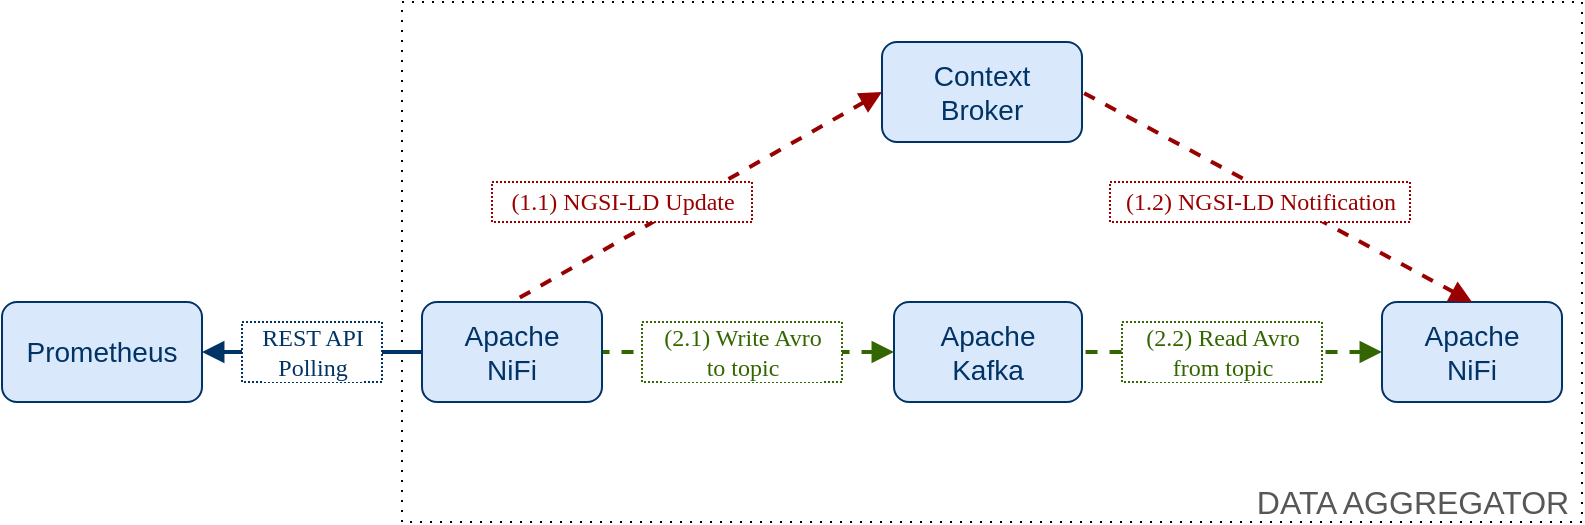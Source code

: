 <mxfile version="13.3.9" type="device" pages="2"><diagram id="iuWxNTJO1XXBKSEDABN3" name="pipelines"><mxGraphModel dx="1086" dy="829" grid="1" gridSize="10" guides="1" tooltips="1" connect="1" arrows="1" fold="1" page="1" pageScale="1" pageWidth="827" pageHeight="1169" math="0" shadow="0"><root><mxCell id="Z8HX19TMIa_EsyylplK--0"/><mxCell id="Z8HX19TMIa_EsyylplK--1" parent="Z8HX19TMIa_EsyylplK--0"/><mxCell id="ofx5VgGwfjF60h2T_KgE-17" value="" style="rounded=0;whiteSpace=wrap;html=1;fillColor=none;dashed=1;dashPattern=1 4;fontColor=#575757;" vertex="1" parent="Z8HX19TMIa_EsyylplK--1"><mxGeometry x="530" y="330" width="590" height="260" as="geometry"/></mxCell><mxCell id="ofx5VgGwfjF60h2T_KgE-18" style="edgeStyle=orthogonalEdgeStyle;rounded=0;orthogonalLoop=1;jettySize=auto;html=1;exitX=0;exitY=0.5;exitDx=0;exitDy=0;entryX=1;entryY=0.5;entryDx=0;entryDy=0;fontColor=#003366;strokeColor=#003366;strokeWidth=2;endFill=1;endArrow=block;startFill=0;" edge="1" parent="Z8HX19TMIa_EsyylplK--1" source="ofx5VgGwfjF60h2T_KgE-24" target="ofx5VgGwfjF60h2T_KgE-19"><mxGeometry relative="1" as="geometry"/></mxCell><mxCell id="ofx5VgGwfjF60h2T_KgE-19" value="Prometheus" style="rounded=1;whiteSpace=wrap;html=1;fontFamily=Helvetica;fillColor=#dae8fc;strokeColor=#003366;fontSize=14;fontColor=#003366;" vertex="1" parent="Z8HX19TMIa_EsyylplK--1"><mxGeometry x="330" y="480" width="100" height="50" as="geometry"/></mxCell><mxCell id="ofx5VgGwfjF60h2T_KgE-20" style="edgeStyle=orthogonalEdgeStyle;rounded=0;orthogonalLoop=1;jettySize=auto;html=1;exitX=0;exitY=0.5;exitDx=0;exitDy=0;entryX=1;entryY=0.5;entryDx=0;entryDy=0;dashed=1;fontColor=#003366;strokeColor=#336600;strokeWidth=2;fillColor=#f8cecc;endFill=0;endArrow=none;startFill=1;startArrow=block;" edge="1" parent="Z8HX19TMIa_EsyylplK--1" source="ofx5VgGwfjF60h2T_KgE-26" target="ofx5VgGwfjF60h2T_KgE-21"><mxGeometry relative="1" as="geometry"/></mxCell><mxCell id="ofx5VgGwfjF60h2T_KgE-21" value="Apache&lt;br&gt;Kafka" style="rounded=1;whiteSpace=wrap;html=1;fontFamily=Helvetica;fillColor=#dae8fc;strokeColor=#003366;fontSize=14;fontColor=#003366;" vertex="1" parent="Z8HX19TMIa_EsyylplK--1"><mxGeometry x="776" y="480" width="94" height="50" as="geometry"/></mxCell><mxCell id="ofx5VgGwfjF60h2T_KgE-22" style="edgeStyle=orthogonalEdgeStyle;rounded=0;orthogonalLoop=1;jettySize=auto;html=1;exitX=0;exitY=0.5;exitDx=0;exitDy=0;entryX=1;entryY=0.5;entryDx=0;entryDy=0;dashed=1;fontColor=#003366;strokeColor=#336600;strokeWidth=2;fillColor=#f8cecc;endFill=0;endArrow=none;startFill=1;startArrow=block;" edge="1" parent="Z8HX19TMIa_EsyylplK--1" source="ofx5VgGwfjF60h2T_KgE-21" target="ofx5VgGwfjF60h2T_KgE-24"><mxGeometry relative="1" as="geometry"/></mxCell><mxCell id="ofx5VgGwfjF60h2T_KgE-23" style="rounded=0;orthogonalLoop=1;jettySize=auto;html=1;exitX=0;exitY=0.5;exitDx=0;exitDy=0;entryX=0.5;entryY=0;entryDx=0;entryDy=0;dashed=1;fontSize=10;fontColor=#003366;strokeColor=#990000;strokeWidth=2;fillColor=#f8cecc;endFill=0;endArrow=none;endSize=10;startFill=1;startArrow=block;" edge="1" parent="Z8HX19TMIa_EsyylplK--1" source="ofx5VgGwfjF60h2T_KgE-28" target="ofx5VgGwfjF60h2T_KgE-24"><mxGeometry relative="1" as="geometry"/></mxCell><mxCell id="ofx5VgGwfjF60h2T_KgE-24" value="Apache&lt;br&gt;NiFi" style="rounded=1;whiteSpace=wrap;html=1;fontFamily=Helvetica;fillColor=#dae8fc;strokeColor=#003366;fontSize=14;fontColor=#003366;" vertex="1" parent="Z8HX19TMIa_EsyylplK--1"><mxGeometry x="540" y="480" width="90" height="50" as="geometry"/></mxCell><mxCell id="ofx5VgGwfjF60h2T_KgE-25" value="&lt;font style=&quot;font-size: 12px&quot;&gt;REST API &lt;br&gt;Polling&lt;br&gt;&lt;/font&gt;" style="text;html=1;align=center;verticalAlign=middle;resizable=0;points=[];autosize=1;rounded=0;fontSize=10;fontColor=#003366;strokeColor=#003366;strokeWidth=1;labelBackgroundColor=#ffffff;endFill=1;endArrow=block;startFill=0;startArrow=none;fillColor=#ffffff;dashed=1;dashPattern=1 1;fontFamily=Tahoma;" vertex="1" parent="Z8HX19TMIa_EsyylplK--1"><mxGeometry x="450" y="490" width="70" height="30" as="geometry"/></mxCell><mxCell id="ofx5VgGwfjF60h2T_KgE-26" value="Apache&lt;br&gt;NiFi" style="rounded=1;whiteSpace=wrap;html=1;fontFamily=Helvetica;fillColor=#dae8fc;fontSize=14;strokeColor=#003366;fontColor=#003366;" vertex="1" parent="Z8HX19TMIa_EsyylplK--1"><mxGeometry x="1020" y="480" width="90" height="50" as="geometry"/></mxCell><mxCell id="ofx5VgGwfjF60h2T_KgE-27" style="rounded=0;orthogonalLoop=1;jettySize=auto;html=1;exitX=0.5;exitY=0;exitDx=0;exitDy=0;entryX=1;entryY=0.5;entryDx=0;entryDy=0;dashed=1;fontSize=10;fontColor=#003366;strokeColor=#990000;strokeWidth=2;fillColor=#f8cecc;endFill=0;endArrow=none;endSize=10;startFill=1;startArrow=block;" edge="1" parent="Z8HX19TMIa_EsyylplK--1" source="ofx5VgGwfjF60h2T_KgE-26" target="ofx5VgGwfjF60h2T_KgE-28"><mxGeometry relative="1" as="geometry"/></mxCell><mxCell id="ofx5VgGwfjF60h2T_KgE-28" value="Context&lt;br&gt;Broker" style="rounded=1;whiteSpace=wrap;html=1;fontFamily=Helvetica;fillColor=#dae8fc;strokeColor=#003366;fontSize=14;fontColor=#003366;" vertex="1" parent="Z8HX19TMIa_EsyylplK--1"><mxGeometry x="770" y="350" width="100" height="50" as="geometry"/></mxCell><mxCell id="ofx5VgGwfjF60h2T_KgE-29" value="&lt;font style=&quot;font-size: 12px&quot;&gt;(1.1) NGSI-LD Update&lt;/font&gt;" style="text;html=1;align=center;verticalAlign=middle;resizable=0;points=[];autosize=1;rounded=0;fontSize=12;fontColor=#990000;strokeColor=#990000;strokeWidth=1;labelBackgroundColor=#ffffff;endFill=1;endArrow=block;startFill=0;startArrow=none;fillColor=#ffffff;dashed=1;dashPattern=1 1;fontFamily=Tahoma;" vertex="1" parent="Z8HX19TMIa_EsyylplK--1"><mxGeometry x="575" y="420" width="130" height="20" as="geometry"/></mxCell><mxCell id="ofx5VgGwfjF60h2T_KgE-30" value="&lt;font style=&quot;font-size: 12px&quot;&gt;(1.2) NGSI-LD Notification&lt;/font&gt;" style="text;html=1;align=center;verticalAlign=middle;resizable=0;points=[];autosize=1;rounded=0;fontSize=12;fontColor=#990000;strokeColor=#990000;strokeWidth=1;labelBackgroundColor=#ffffff;endFill=1;endArrow=block;startFill=0;startArrow=none;fillColor=#ffffff;dashed=1;dashPattern=1 1;fontFamily=Tahoma;" vertex="1" parent="Z8HX19TMIa_EsyylplK--1"><mxGeometry x="884" y="420" width="150" height="20" as="geometry"/></mxCell><mxCell id="ofx5VgGwfjF60h2T_KgE-31" value="&lt;font style=&quot;font-size: 12px&quot;&gt;(2.1) Write Avro&lt;br&gt;to topic&lt;/font&gt;" style="text;html=1;align=center;verticalAlign=middle;resizable=0;points=[];autosize=1;rounded=0;fontSize=12;fontColor=#336600;strokeColor=#336600;strokeWidth=1;labelBackgroundColor=#ffffff;endFill=1;endArrow=block;startFill=0;startArrow=none;fillColor=#ffffff;dashed=1;dashPattern=1 1;fontFamily=Tahoma;" vertex="1" parent="Z8HX19TMIa_EsyylplK--1"><mxGeometry x="650" y="490" width="100" height="30" as="geometry"/></mxCell><mxCell id="ofx5VgGwfjF60h2T_KgE-32" value="&lt;font style=&quot;font-size: 12px&quot;&gt;(2.2) Read Avro&lt;br&gt;from topic&lt;/font&gt;" style="text;html=1;align=center;verticalAlign=middle;resizable=0;points=[];autosize=1;rounded=0;fontSize=12;fontColor=#336600;strokeColor=#336600;strokeWidth=1;labelBackgroundColor=#ffffff;endFill=1;endArrow=block;startFill=0;startArrow=none;fillColor=#ffffff;dashed=1;dashPattern=1 1;fontFamily=Tahoma;" vertex="1" parent="Z8HX19TMIa_EsyylplK--1"><mxGeometry x="890" y="490" width="100" height="30" as="geometry"/></mxCell><mxCell id="ofx5VgGwfjF60h2T_KgE-33" value="DATA AGGREGATOR" style="text;html=1;align=center;verticalAlign=middle;resizable=0;points=[];autosize=1;fontSize=16;fontColor=#575757;" vertex="1" parent="Z8HX19TMIa_EsyylplK--1"><mxGeometry x="950" y="570" width="170" height="20" as="geometry"/></mxCell></root></mxGraphModel></diagram><diagram id="eEv5jpOZkaEJSrPGDcLn" name="model"><mxGraphModel dx="2378" dy="2353" grid="1" gridSize="10" guides="1" tooltips="1" connect="1" arrows="1" fold="1" page="1" pageScale="1" pageWidth="827" pageHeight="1169" math="0" shadow="0"><root><mxCell id="Sz0ovj3aorX3vYRCaq2g-0"/><mxCell id="Sz0ovj3aorX3vYRCaq2g-1" parent="Sz0ovj3aorX3vYRCaq2g-0"/><mxCell id="t6iTOAX7dQN0XxpsuC3z-0" style="rounded=1;orthogonalLoop=1;jettySize=auto;html=1;exitX=1;exitY=0.75;exitDx=0;exitDy=0;entryX=0;entryY=0.5;entryDx=0;entryDy=0;strokeColor=#9673a6;strokeWidth=2;fillColor=#e1d5e7;" edge="1" parent="Sz0ovj3aorX3vYRCaq2g-1" source="t6iTOAX7dQN0XxpsuC3z-2" target="t6iTOAX7dQN0XxpsuC3z-14"><mxGeometry relative="1" as="geometry"/></mxCell><mxCell id="t6iTOAX7dQN0XxpsuC3z-1" style="rounded=1;orthogonalLoop=1;jettySize=auto;html=1;exitX=1;exitY=0;exitDx=0;exitDy=0;entryX=0;entryY=0.5;entryDx=0;entryDy=0;strokeColor=#9673a6;strokeWidth=2;fillColor=#e1d5e7;" edge="1" parent="Sz0ovj3aorX3vYRCaq2g-1" source="t6iTOAX7dQN0XxpsuC3z-2" target="t6iTOAX7dQN0XxpsuC3z-17"><mxGeometry relative="1" as="geometry"/></mxCell><mxCell id="t6iTOAX7dQN0XxpsuC3z-2" value="urn:ngsi-ld:&lt;b style=&quot;font-size: 14px&quot;&gt;MetricFamily&lt;/b&gt;:1" style="whiteSpace=wrap;html=1;align=center;fillColor=#fff2cc;strokeColor=#d6b656;fontSize=14;" vertex="1" parent="Sz0ovj3aorX3vYRCaq2g-1"><mxGeometry x="-66.38" y="-620" width="120" height="40" as="geometry"/></mxCell><mxCell id="t6iTOAX7dQN0XxpsuC3z-3" value="urn:ngsi-ld:&lt;b&gt;Endpoint&lt;/b&gt;:1" style="whiteSpace=wrap;html=1;align=center;fillColor=#fff2cc;strokeColor=#d6b656;fontSize=14;" vertex="1" parent="Sz0ovj3aorX3vYRCaq2g-1"><mxGeometry x="634" y="-420" width="100" height="40" as="geometry"/></mxCell><mxCell id="t6iTOAX7dQN0XxpsuC3z-4" value="uri" style="ellipse;whiteSpace=wrap;html=1;align=center;fillColor=#e1d5e7;strokeColor=#9673a6;fontStyle=2;fontSize=14;" vertex="1" parent="Sz0ovj3aorX3vYRCaq2g-1"><mxGeometry x="801.5" y="-460" width="72.5" height="40" as="geometry"/></mxCell><mxCell id="t6iTOAX7dQN0XxpsuC3z-5" value="https://prometheus:9090/api/v1/query" style="html=1;align=center;fontSize=14;whiteSpace=wrap;" vertex="1" parent="Sz0ovj3aorX3vYRCaq2g-1"><mxGeometry x="910" y="-455" width="250" height="30" as="geometry"/></mxCell><mxCell id="t6iTOAX7dQN0XxpsuC3z-6" value="" style="edgeStyle=orthogonalEdgeStyle;rounded=1;orthogonalLoop=1;jettySize=auto;html=1;strokeColor=#b85450;strokeWidth=2;fillColor=#f8cecc;exitX=1;exitY=0.5;exitDx=0;exitDy=0;" edge="1" parent="Sz0ovj3aorX3vYRCaq2g-1" source="t6iTOAX7dQN0XxpsuC3z-23" target="t6iTOAX7dQN0XxpsuC3z-3"><mxGeometry relative="1" as="geometry"><mxPoint x="590" y="-430" as="sourcePoint"/></mxGeometry></mxCell><mxCell id="t6iTOAX7dQN0XxpsuC3z-7" value="" style="edgeStyle=orthogonalEdgeStyle;rounded=1;orthogonalLoop=1;jettySize=auto;html=1;strokeColor=#82b366;strokeWidth=2;fillColor=#d5e8d4;" edge="1" parent="Sz0ovj3aorX3vYRCaq2g-1" source="t6iTOAX7dQN0XxpsuC3z-60" target="t6iTOAX7dQN0XxpsuC3z-8"><mxGeometry relative="1" as="geometry"/></mxCell><mxCell id="t6iTOAX7dQN0XxpsuC3z-8" value="hasMetricFamily" style="shape=rhombus;perimeter=rhombusPerimeter;whiteSpace=wrap;html=1;align=center;fillColor=#d5e8d4;strokeColor=#82b366;fontSize=14;" vertex="1" parent="Sz0ovj3aorX3vYRCaq2g-1"><mxGeometry x="-70" y="-530" width="127.25" height="60" as="geometry"/></mxCell><mxCell id="t6iTOAX7dQN0XxpsuC3z-9" style="rounded=1;orthogonalLoop=1;jettySize=auto;html=1;exitX=1;exitY=0.25;exitDx=0;exitDy=0;entryX=0;entryY=0.5;entryDx=0;entryDy=0;strokeColor=#9673a6;strokeWidth=2;fillColor=#e1d5e7;" edge="1" parent="Sz0ovj3aorX3vYRCaq2g-1" source="t6iTOAX7dQN0XxpsuC3z-2" target="t6iTOAX7dQN0XxpsuC3z-11"><mxGeometry relative="1" as="geometry"/></mxCell><mxCell id="t6iTOAX7dQN0XxpsuC3z-10" value="" style="edgeStyle=orthogonalEdgeStyle;rounded=1;orthogonalLoop=1;jettySize=auto;html=1;strokeColor=#6c8ebf;strokeWidth=2;fillColor=#dae8fc;" edge="1" parent="Sz0ovj3aorX3vYRCaq2g-1" source="t6iTOAX7dQN0XxpsuC3z-11" target="t6iTOAX7dQN0XxpsuC3z-15"><mxGeometry relative="1" as="geometry"/></mxCell><mxCell id="t6iTOAX7dQN0XxpsuC3z-11" value="type" style="ellipse;whiteSpace=wrap;html=1;align=center;fillColor=#e1d5e7;strokeColor=#9673a6;fontStyle=2;fontSize=14;" vertex="1" parent="Sz0ovj3aorX3vYRCaq2g-1"><mxGeometry x="155.37" y="-655" width="70" height="40" as="geometry"/></mxCell><mxCell id="t6iTOAX7dQN0XxpsuC3z-12" style="rounded=1;orthogonalLoop=1;jettySize=auto;html=1;exitX=1;exitY=1;exitDx=0;exitDy=0;entryX=0;entryY=0.5;entryDx=0;entryDy=0;strokeColor=#9673a6;strokeWidth=2;fillColor=#e1d5e7;" edge="1" parent="Sz0ovj3aorX3vYRCaq2g-1" source="t6iTOAX7dQN0XxpsuC3z-2" target="t6iTOAX7dQN0XxpsuC3z-13"><mxGeometry relative="1" as="geometry"/></mxCell><mxCell id="t6iTOAX7dQN0XxpsuC3z-13" value="help" style="ellipse;whiteSpace=wrap;html=1;align=center;fillColor=#e1d5e7;strokeColor=#9673a6;fontStyle=2;fontSize=14;" vertex="1" parent="Sz0ovj3aorX3vYRCaq2g-1"><mxGeometry x="155.37" y="-520" width="70" height="40" as="geometry"/></mxCell><mxCell id="t6iTOAX7dQN0XxpsuC3z-14" value="unit" style="ellipse;whiteSpace=wrap;html=1;align=center;fillColor=#e1d5e7;strokeColor=#9673a6;fontStyle=2;fontSize=14;" vertex="1" parent="Sz0ovj3aorX3vYRCaq2g-1"><mxGeometry x="155.37" y="-584" width="70" height="40" as="geometry"/></mxCell><mxCell id="t6iTOAX7dQN0XxpsuC3z-15" value="counter" style="html=1;align=center;fontSize=14;whiteSpace=wrap;" vertex="1" parent="Sz0ovj3aorX3vYRCaq2g-1"><mxGeometry x="267.37" y="-650" width="68.5" height="30" as="geometry"/></mxCell><mxCell id="t6iTOAX7dQN0XxpsuC3z-16" value="" style="edgeStyle=none;rounded=1;orthogonalLoop=1;jettySize=auto;html=1;strokeColor=#6c8ebf;strokeWidth=2;fillColor=#dae8fc;exitX=1;exitY=0.5;exitDx=0;exitDy=0;entryX=0;entryY=0.5;entryDx=0;entryDy=0;" edge="1" parent="Sz0ovj3aorX3vYRCaq2g-1" source="t6iTOAX7dQN0XxpsuC3z-17" target="t6iTOAX7dQN0XxpsuC3z-18"><mxGeometry relative="1" as="geometry"><mxPoint x="237.37" y="-740" as="sourcePoint"/><Array as="points"/></mxGeometry></mxCell><mxCell id="t6iTOAX7dQN0XxpsuC3z-17" value="name" style="ellipse;whiteSpace=wrap;html=1;align=center;fillColor=#e1d5e7;strokeColor=#9673a6;fontStyle=2;fontSize=14;" vertex="1" parent="Sz0ovj3aorX3vYRCaq2g-1"><mxGeometry x="155.37" y="-720" width="70" height="40" as="geometry"/></mxCell><mxCell id="t6iTOAX7dQN0XxpsuC3z-18" value="node_cpu_seconds_total" style="html=1;align=center;fontSize=14;whiteSpace=wrap;" vertex="1" parent="Sz0ovj3aorX3vYRCaq2g-1"><mxGeometry x="267.37" y="-715" width="170" height="30" as="geometry"/></mxCell><mxCell id="t6iTOAX7dQN0XxpsuC3z-19" value="" style="edgeStyle=orthogonalEdgeStyle;rounded=1;orthogonalLoop=1;jettySize=auto;html=1;endArrow=classic;fontFamily=Helvetica;fontSize=11;strokeColor=#82b366;strokeWidth=2;fillColor=#d5e8d4;" edge="1" parent="Sz0ovj3aorX3vYRCaq2g-1" source="t6iTOAX7dQN0XxpsuC3z-20" target="t6iTOAX7dQN0XxpsuC3z-23"><mxGeometry relative="1" as="geometry"/></mxCell><mxCell id="t6iTOAX7dQN0XxpsuC3z-20" value="urn:ngsi-ld:&lt;b&gt;Prometheus&lt;/b&gt;:1" style="whiteSpace=wrap;html=1;align=center;fillColor=#fff2cc;strokeColor=#d6b656;fontSize=14;" vertex="1" parent="Sz0ovj3aorX3vYRCaq2g-1"><mxGeometry x="301.5" y="-420" width="112.5" height="40" as="geometry"/></mxCell><mxCell id="t6iTOAX7dQN0XxpsuC3z-21" value="name" style="ellipse;whiteSpace=wrap;html=1;align=center;fillColor=#e1d5e7;strokeColor=#9673a6;fontStyle=2;fontSize=14;" vertex="1" parent="Sz0ovj3aorX3vYRCaq2g-1"><mxGeometry x="397.5" y="-340" width="72.5" height="40" as="geometry"/></mxCell><mxCell id="t6iTOAX7dQN0XxpsuC3z-22" value="" style="edgeStyle=orthogonalEdgeStyle;rounded=1;orthogonalLoop=1;jettySize=auto;html=1;strokeColor=#b85450;strokeWidth=2;fillColor=#f8cecc;exitX=1;exitY=0.5;exitDx=0;exitDy=0;entryX=0;entryY=0.5;entryDx=0;entryDy=0;" edge="1" parent="Sz0ovj3aorX3vYRCaq2g-1" source="t6iTOAX7dQN0XxpsuC3z-61" target="t6iTOAX7dQN0XxpsuC3z-20"><mxGeometry relative="1" as="geometry"><mxPoint x="357.75" y="-470" as="sourcePoint"/></mxGeometry></mxCell><mxCell id="t6iTOAX7dQN0XxpsuC3z-23" value="hasEndpoint" style="shape=rhombus;perimeter=rhombusPerimeter;whiteSpace=wrap;html=1;align=center;fillColor=#d5e8d4;strokeColor=#82b366;fontSize=14;" vertex="1" parent="Sz0ovj3aorX3vYRCaq2g-1"><mxGeometry x="470" y="-430" width="110" height="60" as="geometry"/></mxCell><mxCell id="t6iTOAX7dQN0XxpsuC3z-24" value="" style="edgeStyle=orthogonalEdgeStyle;rounded=1;orthogonalLoop=1;jettySize=auto;html=1;endArrow=classic;fontFamily=Helvetica;fontSize=11;strokeColor=#6c8ebf;strokeWidth=2;fillColor=#dae8fc;" edge="1" parent="Sz0ovj3aorX3vYRCaq2g-1" source="t6iTOAX7dQN0XxpsuC3z-25" target="t6iTOAX7dQN0XxpsuC3z-26"><mxGeometry relative="1" as="geometry"/></mxCell><mxCell id="t6iTOAX7dQN0XxpsuC3z-25" value="version" style="ellipse;whiteSpace=wrap;html=1;align=center;fillColor=#e1d5e7;strokeColor=#9673a6;fontStyle=2;fontSize=14;" vertex="1" parent="Sz0ovj3aorX3vYRCaq2g-1"><mxGeometry x="250" y="-340" width="72.5" height="40" as="geometry"/></mxCell><mxCell id="t6iTOAX7dQN0XxpsuC3z-26" value="2.26.0" style="html=1;align=center;fontSize=14;whiteSpace=wrap;" vertex="1" parent="Sz0ovj3aorX3vYRCaq2g-1"><mxGeometry x="255" y="-260" width="62.5" height="30" as="geometry"/></mxCell><mxCell id="t6iTOAX7dQN0XxpsuC3z-27" style="rounded=1;orthogonalLoop=1;jettySize=auto;html=1;exitX=0.25;exitY=1;exitDx=0;exitDy=0;entryX=0.5;entryY=0;entryDx=0;entryDy=0;strokeColor=#9673a6;strokeWidth=2;fillColor=#e1d5e7;" edge="1" parent="Sz0ovj3aorX3vYRCaq2g-1" source="t6iTOAX7dQN0XxpsuC3z-20" target="t6iTOAX7dQN0XxpsuC3z-25"><mxGeometry relative="1" as="geometry"><mxPoint x="630" y="-410" as="sourcePoint"/><mxPoint x="625" y="-460" as="targetPoint"/></mxGeometry></mxCell><mxCell id="t6iTOAX7dQN0XxpsuC3z-28" style="rounded=1;orthogonalLoop=1;jettySize=auto;html=1;exitX=0.75;exitY=1;exitDx=0;exitDy=0;entryX=0.5;entryY=0;entryDx=0;entryDy=0;strokeColor=#9673a6;strokeWidth=2;fillColor=#e1d5e7;" edge="1" parent="Sz0ovj3aorX3vYRCaq2g-1" source="t6iTOAX7dQN0XxpsuC3z-20" target="t6iTOAX7dQN0XxpsuC3z-21"><mxGeometry relative="1" as="geometry"><mxPoint x="339.375" y="-370" as="sourcePoint"/><mxPoint x="311.25" y="-340" as="targetPoint"/></mxGeometry></mxCell><mxCell id="t6iTOAX7dQN0XxpsuC3z-29" value="prometheus-server" style="html=1;align=center;fontSize=14;whiteSpace=wrap;" vertex="1" parent="Sz0ovj3aorX3vYRCaq2g-1"><mxGeometry x="368.75" y="-260" width="130" height="30" as="geometry"/></mxCell><mxCell id="t6iTOAX7dQN0XxpsuC3z-30" value="" style="edgeStyle=orthogonalEdgeStyle;rounded=1;orthogonalLoop=1;jettySize=auto;html=1;endArrow=classic;fontFamily=Helvetica;fontSize=11;strokeColor=#6c8ebf;strokeWidth=2;fillColor=#dae8fc;exitX=0.5;exitY=1;exitDx=0;exitDy=0;entryX=0.5;entryY=0;entryDx=0;entryDy=0;" edge="1" parent="Sz0ovj3aorX3vYRCaq2g-1" source="t6iTOAX7dQN0XxpsuC3z-21" target="t6iTOAX7dQN0XxpsuC3z-29"><mxGeometry relative="1" as="geometry"><mxPoint x="311.25" y="-300" as="sourcePoint"/><mxPoint x="311.3" y="-270" as="targetPoint"/></mxGeometry></mxCell><mxCell id="t6iTOAX7dQN0XxpsuC3z-31" value="name" style="ellipse;whiteSpace=wrap;html=1;align=center;fillColor=#e1d5e7;strokeColor=#9673a6;fontStyle=2;fontSize=14;" vertex="1" parent="Sz0ovj3aorX3vYRCaq2g-1"><mxGeometry x="801.5" y="-390" width="72.5" height="40" as="geometry"/></mxCell><mxCell id="t6iTOAX7dQN0XxpsuC3z-32" value="" style="edgeStyle=orthogonalEdgeStyle;rounded=1;orthogonalLoop=1;jettySize=auto;html=1;endArrow=classic;fontFamily=Helvetica;fontSize=11;strokeColor=#6c8ebf;strokeWidth=2;fillColor=#dae8fc;entryX=0;entryY=0.5;entryDx=0;entryDy=0;exitX=1;exitY=0.5;exitDx=0;exitDy=0;" edge="1" parent="Sz0ovj3aorX3vYRCaq2g-1" source="t6iTOAX7dQN0XxpsuC3z-31" target="t6iTOAX7dQN0XxpsuC3z-33"><mxGeometry relative="1" as="geometry"><mxPoint x="838" y="-350" as="sourcePoint"/><mxPoint x="682.75" y="-280" as="targetPoint"/></mxGeometry></mxCell><mxCell id="t6iTOAX7dQN0XxpsuC3z-33" value="prometheus-api" style="html=1;align=center;fontSize=14;whiteSpace=wrap;" vertex="1" parent="Sz0ovj3aorX3vYRCaq2g-1"><mxGeometry x="910" y="-385" width="112.5" height="30" as="geometry"/></mxCell><mxCell id="t6iTOAX7dQN0XxpsuC3z-34" value="hasCredentials" style="shape=rhombus;perimeter=rhombusPerimeter;whiteSpace=wrap;html=1;align=center;fillColor=#d5e8d4;strokeColor=#82b366;fontSize=14;" vertex="1" parent="Sz0ovj3aorX3vYRCaq2g-1"><mxGeometry x="619" y="-350" width="130" height="60" as="geometry"/></mxCell><mxCell id="t6iTOAX7dQN0XxpsuC3z-35" value="urn:ngsi-ld:&lt;b style=&quot;font-size: 14px;&quot;&gt;Credentials&lt;/b&gt;:1" style="whiteSpace=wrap;html=1;align=center;fillColor=#fff2cc;strokeColor=#d6b656;fontSize=14;" vertex="1" parent="Sz0ovj3aorX3vYRCaq2g-1"><mxGeometry x="629" y="-255" width="110" height="40" as="geometry"/></mxCell><mxCell id="t6iTOAX7dQN0XxpsuC3z-36" value="" style="endArrow=classic;html=1;fillColor=#f8cecc;strokeColor=#b85450;strokeWidth=2;exitX=0.5;exitY=1;exitDx=0;exitDy=0;entryX=0.5;entryY=0;entryDx=0;entryDy=0;" edge="1" parent="Sz0ovj3aorX3vYRCaq2g-1" source="t6iTOAX7dQN0XxpsuC3z-34" target="t6iTOAX7dQN0XxpsuC3z-35"><mxGeometry relative="1" as="geometry"><mxPoint x="1081.25" y="-240" as="sourcePoint"/><mxPoint x="1161.25" y="-220" as="targetPoint"/></mxGeometry></mxCell><mxCell id="t6iTOAX7dQN0XxpsuC3z-37" value="" style="edgeStyle=orthogonalEdgeStyle;rounded=1;orthogonalLoop=1;jettySize=auto;html=1;endArrow=classic;fontFamily=Helvetica;fontSize=11;strokeColor=#b85450;strokeWidth=2;fillColor=#f8cecc;entryX=0.5;entryY=1;entryDx=0;entryDy=0;exitX=0.5;exitY=0;exitDx=0;exitDy=0;" edge="1" parent="Sz0ovj3aorX3vYRCaq2g-1" source="t6iTOAX7dQN0XxpsuC3z-8" target="t6iTOAX7dQN0XxpsuC3z-2"><mxGeometry relative="1" as="geometry"><mxPoint x="-89.13" y="-360" as="sourcePoint"/><mxPoint x="-52.63" y="-360" as="targetPoint"/></mxGeometry></mxCell><mxCell id="t6iTOAX7dQN0XxpsuC3z-38" style="rounded=1;orthogonalLoop=1;jettySize=auto;html=1;exitX=1;exitY=0.75;exitDx=0;exitDy=0;entryX=0;entryY=0.5;entryDx=0;entryDy=0;strokeColor=#9673a6;strokeWidth=2;fillColor=#e1d5e7;" edge="1" parent="Sz0ovj3aorX3vYRCaq2g-1" source="t6iTOAX7dQN0XxpsuC3z-3" target="t6iTOAX7dQN0XxpsuC3z-31"><mxGeometry relative="1" as="geometry"><mxPoint x="339.625" y="-370" as="sourcePoint"/><mxPoint x="311.25" y="-340" as="targetPoint"/></mxGeometry></mxCell><mxCell id="t6iTOAX7dQN0XxpsuC3z-39" style="rounded=1;orthogonalLoop=1;jettySize=auto;html=1;exitX=1;exitY=0.25;exitDx=0;exitDy=0;strokeColor=#9673a6;strokeWidth=2;fillColor=#e1d5e7;entryX=0;entryY=0.5;entryDx=0;entryDy=0;" edge="1" parent="Sz0ovj3aorX3vYRCaq2g-1" source="t6iTOAX7dQN0XxpsuC3z-3" target="t6iTOAX7dQN0XxpsuC3z-4"><mxGeometry relative="1" as="geometry"><mxPoint x="395.875" y="-370" as="sourcePoint"/><mxPoint x="740" y="-350" as="targetPoint"/></mxGeometry></mxCell><mxCell id="t6iTOAX7dQN0XxpsuC3z-40" value="" style="edgeStyle=orthogonalEdgeStyle;rounded=1;orthogonalLoop=1;jettySize=auto;html=1;endArrow=classic;fontFamily=Helvetica;fontSize=11;strokeColor=#82b366;strokeWidth=2;fillColor=#d5e8d4;entryX=0.5;entryY=0;entryDx=0;entryDy=0;exitX=0.5;exitY=1;exitDx=0;exitDy=0;" edge="1" parent="Sz0ovj3aorX3vYRCaq2g-1" source="t6iTOAX7dQN0XxpsuC3z-3" target="t6iTOAX7dQN0XxpsuC3z-34"><mxGeometry relative="1" as="geometry"><mxPoint x="1051.25" y="-70" as="sourcePoint"/><mxPoint x="631.25" y="-230" as="targetPoint"/></mxGeometry></mxCell><mxCell id="t6iTOAX7dQN0XxpsuC3z-41" value="" style="edgeStyle=orthogonalEdgeStyle;rounded=1;orthogonalLoop=1;jettySize=auto;html=1;endArrow=classic;fontFamily=Helvetica;fontSize=11;strokeColor=#6c8ebf;strokeWidth=2;fillColor=#dae8fc;exitX=1;exitY=0.5;exitDx=0;exitDy=0;" edge="1" parent="Sz0ovj3aorX3vYRCaq2g-1" source="t6iTOAX7dQN0XxpsuC3z-4" target="t6iTOAX7dQN0XxpsuC3z-5"><mxGeometry relative="1" as="geometry"><mxPoint x="616.25" y="-300" as="sourcePoint"/><mxPoint x="616.25" y="-270" as="targetPoint"/></mxGeometry></mxCell><mxCell id="t6iTOAX7dQN0XxpsuC3z-42" value="seconds" style="html=1;align=center;fontSize=14;whiteSpace=wrap;" vertex="1" parent="Sz0ovj3aorX3vYRCaq2g-1"><mxGeometry x="264.87" y="-579" width="71" height="30" as="geometry"/></mxCell><mxCell id="t6iTOAX7dQN0XxpsuC3z-43" value="" style="edgeStyle=orthogonalEdgeStyle;rounded=1;orthogonalLoop=1;jettySize=auto;html=1;strokeColor=#6c8ebf;strokeWidth=2;fillColor=#dae8fc;exitX=1;exitY=0.5;exitDx=0;exitDy=0;entryX=0;entryY=0.5;entryDx=0;entryDy=0;" edge="1" parent="Sz0ovj3aorX3vYRCaq2g-1" source="t6iTOAX7dQN0XxpsuC3z-14" target="t6iTOAX7dQN0XxpsuC3z-42"><mxGeometry relative="1" as="geometry"><mxPoint x="235.37" y="-625.0" as="sourcePoint"/><mxPoint x="277.37" y="-625.0" as="targetPoint"/></mxGeometry></mxCell><mxCell id="t6iTOAX7dQN0XxpsuC3z-44" value="&lt;font face=&quot;open sans, helvetica neue, helvetica, sans-serif&quot; size=&quot;1&quot;&gt;&lt;span style=&quot;font-size: 14px&quot;&gt;Seconds the CPUs spent in each mode&lt;/span&gt;&lt;/font&gt;" style="html=1;align=center;fontSize=14;whiteSpace=wrap;" vertex="1" parent="Sz0ovj3aorX3vYRCaq2g-1"><mxGeometry x="264.87" y="-515" width="271" height="30" as="geometry"/></mxCell><mxCell id="t6iTOAX7dQN0XxpsuC3z-45" value="" style="edgeStyle=orthogonalEdgeStyle;rounded=1;orthogonalLoop=1;jettySize=auto;html=1;strokeColor=#6c8ebf;strokeWidth=2;fillColor=#dae8fc;exitX=1;exitY=0.5;exitDx=0;exitDy=0;entryX=0;entryY=0.5;entryDx=0;entryDy=0;" edge="1" parent="Sz0ovj3aorX3vYRCaq2g-1" source="t6iTOAX7dQN0XxpsuC3z-13" target="t6iTOAX7dQN0XxpsuC3z-44"><mxGeometry relative="1" as="geometry"><mxPoint x="235.37" y="-554" as="sourcePoint"/><mxPoint x="255.87" y="-470" as="targetPoint"/></mxGeometry></mxCell><mxCell id="t6iTOAX7dQN0XxpsuC3z-46" value="" style="rounded=1;whiteSpace=wrap;html=1;fillColor=none;glass=0;shadow=1;sketch=0;container=1;" vertex="1" parent="Sz0ovj3aorX3vYRCaq2g-1"><mxGeometry x="700" y="-720" width="300" height="149" as="geometry"/></mxCell><mxCell id="t6iTOAX7dQN0XxpsuC3z-47" value="hasObject" style="text;html=1;strokeColor=none;fillColor=none;align=left;verticalAlign=middle;whiteSpace=wrap;rounded=0;labelBorderColor=none;fontSize=14;fontFamily=Tahoma;" vertex="1" parent="t6iTOAX7dQN0XxpsuC3z-46"><mxGeometry x="230" y="21.738" width="70" height="15.957" as="geometry"/></mxCell><mxCell id="t6iTOAX7dQN0XxpsuC3z-48" value="hasValue" style="text;html=1;strokeColor=none;fillColor=none;align=left;verticalAlign=middle;whiteSpace=wrap;rounded=0;labelBorderColor=none;fontSize=14;fontFamily=Tahoma;" vertex="1" parent="t6iTOAX7dQN0XxpsuC3z-46"><mxGeometry x="230" y="66.519" width="70" height="15.957" as="geometry"/></mxCell><mxCell id="t6iTOAX7dQN0XxpsuC3z-49" value="Relationship" style="text;html=1;strokeColor=none;fillColor=none;align=left;verticalAlign=middle;whiteSpace=wrap;rounded=0;labelBorderColor=none;fontSize=14;fontFamily=Tahoma;" vertex="1" parent="t6iTOAX7dQN0XxpsuC3z-46"><mxGeometry x="83" y="66.522" width="70" height="15.957" as="geometry"/></mxCell><mxCell id="t6iTOAX7dQN0XxpsuC3z-50" value="Entity" style="text;html=1;strokeColor=none;fillColor=none;align=left;verticalAlign=middle;whiteSpace=wrap;rounded=0;labelBorderColor=none;fontSize=14;fontFamily=Tahoma;" vertex="1" parent="t6iTOAX7dQN0XxpsuC3z-46"><mxGeometry x="83" y="21.737" width="70" height="15.957" as="geometry"/></mxCell><mxCell id="t6iTOAX7dQN0XxpsuC3z-51" value="" style="whiteSpace=wrap;html=1;align=center;fillColor=#fff2cc;strokeColor=#d6b656;labelBorderColor=none;" vertex="1" parent="t6iTOAX7dQN0XxpsuC3z-46"><mxGeometry x="13" y="18.72" width="60" height="22" as="geometry"/></mxCell><mxCell id="t6iTOAX7dQN0XxpsuC3z-52" value="" style="shape=rhombus;perimeter=rhombusPerimeter;whiteSpace=wrap;html=1;align=center;fillColor=#d5e8d4;strokeColor=#82b366;labelBorderColor=none;" vertex="1" parent="t6iTOAX7dQN0XxpsuC3z-46"><mxGeometry x="13" y="63.5" width="60" height="22" as="geometry"/></mxCell><mxCell id="t6iTOAX7dQN0XxpsuC3z-53" value="" style="ellipse;whiteSpace=wrap;html=1;align=center;fillColor=#e1d5e7;strokeColor=#9673a6;fontStyle=2;labelBorderColor=none;" vertex="1" parent="t6iTOAX7dQN0XxpsuC3z-46"><mxGeometry x="13" y="108.19" width="60" height="22" as="geometry"/></mxCell><mxCell id="t6iTOAX7dQN0XxpsuC3z-54" value="Property" style="text;html=1;strokeColor=none;fillColor=none;align=left;verticalAlign=middle;whiteSpace=wrap;rounded=0;labelBorderColor=none;fontSize=14;fontFamily=Tahoma;" vertex="1" parent="t6iTOAX7dQN0XxpsuC3z-46"><mxGeometry x="83" y="111.216" width="70" height="15.957" as="geometry"/></mxCell><mxCell id="t6iTOAX7dQN0XxpsuC3z-55" value="" style="endArrow=classic;html=1;fillColor=#f8cecc;strokeColor=#b85450;strokeWidth=2;labelBorderColor=none;" edge="1" parent="t6iTOAX7dQN0XxpsuC3z-46"><mxGeometry relative="1" as="geometry"><mxPoint x="181" y="29.689" as="sourcePoint"/><mxPoint x="221" y="29.689" as="targetPoint"/></mxGeometry></mxCell><mxCell id="t6iTOAX7dQN0XxpsuC3z-56" value="" style="endArrow=classic;html=1;fillColor=#dae8fc;strokeColor=#6c8ebf;strokeWidth=2;labelBorderColor=none;" edge="1" parent="t6iTOAX7dQN0XxpsuC3z-46"><mxGeometry relative="1" as="geometry"><mxPoint x="181" y="74.389" as="sourcePoint"/><mxPoint x="221" y="74.389" as="targetPoint"/></mxGeometry></mxCell><mxCell id="t6iTOAX7dQN0XxpsuC3z-57" style="edgeStyle=orthogonalEdgeStyle;rounded=1;orthogonalLoop=1;jettySize=auto;html=1;exitX=1;exitY=0.5;exitDx=0;exitDy=0;entryX=0;entryY=0.5;entryDx=0;entryDy=0;strokeColor=#82b366;strokeWidth=2;fillColor=#d5e8d4;" edge="1" parent="Sz0ovj3aorX3vYRCaq2g-1" source="t6iTOAX7dQN0XxpsuC3z-60" target="t6iTOAX7dQN0XxpsuC3z-61"><mxGeometry relative="1" as="geometry"/></mxCell><mxCell id="t6iTOAX7dQN0XxpsuC3z-58" style="rounded=1;orthogonalLoop=1;jettySize=auto;html=1;exitX=0.75;exitY=1;exitDx=0;exitDy=0;entryX=0.5;entryY=0;entryDx=0;entryDy=0;strokeColor=#9673a6;strokeWidth=2;fillColor=#e1d5e7;" edge="1" parent="Sz0ovj3aorX3vYRCaq2g-1" source="t6iTOAX7dQN0XxpsuC3z-60" target="t6iTOAX7dQN0XxpsuC3z-66"><mxGeometry relative="1" as="geometry"/></mxCell><mxCell id="t6iTOAX7dQN0XxpsuC3z-59" style="edgeStyle=none;rounded=1;orthogonalLoop=1;jettySize=auto;html=1;strokeColor=#b85450;strokeWidth=2;fillColor=#f8cecc;entryX=0;entryY=0.5;entryDx=0;entryDy=0;" edge="1" parent="Sz0ovj3aorX3vYRCaq2g-1" source="t6iTOAX7dQN0XxpsuC3z-87" target="t6iTOAX7dQN0XxpsuC3z-60"><mxGeometry relative="1" as="geometry"/></mxCell><mxCell id="t6iTOAX7dQN0XxpsuC3z-60" value="urn:ngsi-ld:&lt;b style=&quot;font-size: 14px&quot;&gt;Metric&lt;/b&gt;:1" style="whiteSpace=wrap;html=1;align=center;fillColor=#fff2cc;strokeColor=#d6b656;fontSize=14;" vertex="1" parent="Sz0ovj3aorX3vYRCaq2g-1"><mxGeometry x="-58.18" y="-420" width="103.62" height="40" as="geometry"/></mxCell><mxCell id="t6iTOAX7dQN0XxpsuC3z-61" value="hasPrometheus" style="shape=rhombus;perimeter=rhombusPerimeter;whiteSpace=wrap;html=1;align=center;fillColor=#d5e8d4;strokeColor=#82b366;fontSize=14;" vertex="1" parent="Sz0ovj3aorX3vYRCaq2g-1"><mxGeometry x="110" y="-430" width="130" height="60" as="geometry"/></mxCell><mxCell id="t6iTOAX7dQN0XxpsuC3z-62" style="rounded=1;orthogonalLoop=1;jettySize=auto;html=1;exitX=0.25;exitY=1;exitDx=0;exitDy=0;entryX=0.5;entryY=0;entryDx=0;entryDy=0;strokeColor=#9673a6;strokeWidth=2;fillColor=#e1d5e7;" edge="1" parent="Sz0ovj3aorX3vYRCaq2g-1" source="t6iTOAX7dQN0XxpsuC3z-60" target="t6iTOAX7dQN0XxpsuC3z-64"><mxGeometry relative="1" as="geometry"/></mxCell><mxCell id="t6iTOAX7dQN0XxpsuC3z-63" style="edgeStyle=none;rounded=1;orthogonalLoop=1;jettySize=auto;html=1;exitX=0.5;exitY=1;exitDx=0;exitDy=0;entryX=0.5;entryY=0;entryDx=0;entryDy=0;strokeColor=#6c8ebf;strokeWidth=2;fillColor=#dae8fc;" edge="1" parent="Sz0ovj3aorX3vYRCaq2g-1" source="t6iTOAX7dQN0XxpsuC3z-64" target="t6iTOAX7dQN0XxpsuC3z-67"><mxGeometry relative="1" as="geometry"/></mxCell><mxCell id="t6iTOAX7dQN0XxpsuC3z-64" value="name" style="ellipse;whiteSpace=wrap;html=1;align=center;fillColor=#e1d5e7;strokeColor=#9673a6;fontStyle=2;fontSize=14;" vertex="1" parent="Sz0ovj3aorX3vYRCaq2g-1"><mxGeometry x="-140" y="-340" width="70" height="40" as="geometry"/></mxCell><mxCell id="t6iTOAX7dQN0XxpsuC3z-65" style="edgeStyle=none;rounded=1;orthogonalLoop=1;jettySize=auto;html=1;exitX=0.5;exitY=1;exitDx=0;exitDy=0;entryX=0.5;entryY=0;entryDx=0;entryDy=0;strokeColor=#6c8ebf;strokeWidth=2;fillColor=#dae8fc;" edge="1" parent="Sz0ovj3aorX3vYRCaq2g-1" source="t6iTOAX7dQN0XxpsuC3z-66" target="t6iTOAX7dQN0XxpsuC3z-68"><mxGeometry relative="1" as="geometry"/></mxCell><mxCell id="t6iTOAX7dQN0XxpsuC3z-66" value="labels" style="ellipse;whiteSpace=wrap;html=1;align=center;fillColor=#e1d5e7;strokeColor=#9673a6;fontStyle=2;fontSize=14;" vertex="1" parent="Sz0ovj3aorX3vYRCaq2g-1"><mxGeometry x="80.37" y="-340" width="70" height="40" as="geometry"/></mxCell><mxCell id="t6iTOAX7dQN0XxpsuC3z-67" value="node_cpu_seconds_total" style="html=1;align=center;fontSize=14;whiteSpace=wrap;" vertex="1" parent="Sz0ovj3aorX3vYRCaq2g-1"><mxGeometry x="-190" y="-260" width="170" height="30" as="geometry"/></mxCell><mxCell id="t6iTOAX7dQN0XxpsuC3z-68" value="&lt;font style=&quot;font-size: 12px&quot;&gt;&amp;nbsp;[&lt;br&gt;&amp;nbsp; &amp;nbsp;{ &quot;name&quot;: &quot;cpu&quot;,&lt;br&gt;&amp;nbsp; &amp;nbsp; &amp;nbsp;&quot;description&quot; : &quot;CPU core ID&quot;},&lt;br&gt;&amp;nbsp; &amp;nbsp;{ &quot;name&quot;: &quot;instance&quot;,&lt;br&gt;&amp;nbsp; &amp;nbsp; &amp;nbsp;&quot;description&quot; : &quot;Exporter instance&quot;},&lt;br&gt;&amp;nbsp; &amp;nbsp;{ &quot;name&quot;: &quot;job&quot;,&lt;br&gt;&amp;nbsp; &amp;nbsp; &amp;nbsp;&quot;description&quot; : &quot;Prometheus job&quot;},&lt;br&gt;&amp;nbsp; &amp;nbsp;{ &quot;name&quot;: &quot;mode&quot;,&lt;br&gt;&amp;nbsp; &amp;nbsp; &amp;nbsp;&quot;description&quot; : &quot;CPU mode&quot;}&lt;br&gt;&amp;nbsp;]&lt;br&gt;&lt;br&gt;&amp;nbsp;&lt;/font&gt;" style="html=1;align=left;fontSize=14;whiteSpace=wrap;verticalAlign=top;" vertex="1" parent="Sz0ovj3aorX3vYRCaq2g-1"><mxGeometry x="5.37" y="-260" width="220" height="170" as="geometry"/></mxCell><mxCell id="t6iTOAX7dQN0XxpsuC3z-69" style="edgeStyle=none;rounded=1;orthogonalLoop=1;jettySize=auto;html=1;exitX=0.5;exitY=0;exitDx=0;exitDy=0;entryX=0.5;entryY=1;entryDx=0;entryDy=0;endArrow=classic;strokeColor=#9673a6;strokeWidth=2;fillColor=#e1d5e7;" edge="1" parent="Sz0ovj3aorX3vYRCaq2g-1" source="t6iTOAX7dQN0XxpsuC3z-72" target="t6iTOAX7dQN0XxpsuC3z-73"><mxGeometry relative="1" as="geometry"/></mxCell><mxCell id="t6iTOAX7dQN0XxpsuC3z-70" style="rounded=1;orthogonalLoop=1;jettySize=auto;html=1;exitX=0;exitY=0.25;exitDx=0;exitDy=0;entryX=0;entryY=0.5;entryDx=0;entryDy=0;fontSize=11;fontColor=#000000;strokeColor=#9673a6;strokeWidth=2;fillColor=#e1d5e7;" edge="1" parent="Sz0ovj3aorX3vYRCaq2g-1" source="t6iTOAX7dQN0XxpsuC3z-72" target="t6iTOAX7dQN0XxpsuC3z-83"><mxGeometry relative="1" as="geometry"/></mxCell><mxCell id="t6iTOAX7dQN0XxpsuC3z-71" style="rounded=1;orthogonalLoop=1;jettySize=auto;html=1;exitX=0;exitY=0.75;exitDx=0;exitDy=0;entryX=0;entryY=0.5;entryDx=0;entryDy=0;fontSize=11;fontColor=#000000;strokeColor=#9673a6;strokeWidth=2;fillColor=#e1d5e7;" edge="1" parent="Sz0ovj3aorX3vYRCaq2g-1" source="t6iTOAX7dQN0XxpsuC3z-72" target="t6iTOAX7dQN0XxpsuC3z-81"><mxGeometry relative="1" as="geometry"/></mxCell><mxCell id="t6iTOAX7dQN0XxpsuC3z-72" value="urn:ngsi-ld:&lt;b&gt;TimeSeries&lt;/b&gt;:1" style="whiteSpace=wrap;html=1;align=center;fillColor=#fff2cc;strokeColor=#d6b656;fontSize=14;" vertex="1" parent="Sz0ovj3aorX3vYRCaq2g-1"><mxGeometry x="-400" y="-419" width="110" height="40" as="geometry"/></mxCell><mxCell id="t6iTOAX7dQN0XxpsuC3z-73" value="name" style="ellipse;whiteSpace=wrap;html=1;align=center;fillColor=#e1d5e7;strokeColor=#9673a6;fontStyle=2;fontSize=14;" vertex="1" parent="Sz0ovj3aorX3vYRCaq2g-1"><mxGeometry x="-382.5" y="-489" width="75" height="40" as="geometry"/></mxCell><mxCell id="t6iTOAX7dQN0XxpsuC3z-74" value="node_cpu_seconds_total" style="whiteSpace=wrap;html=1;align=center;fontSize=14;" vertex="1" parent="Sz0ovj3aorX3vYRCaq2g-1"><mxGeometry x="-430" y="-549" width="170" height="30" as="geometry"/></mxCell><mxCell id="t6iTOAX7dQN0XxpsuC3z-75" value="" style="endArrow=classic;html=1;fillColor=#dae8fc;strokeColor=#6c8ebf;strokeWidth=2;entryX=0.5;entryY=1;entryDx=0;entryDy=0;exitX=0.5;exitY=0;exitDx=0;exitDy=0;" edge="1" parent="Sz0ovj3aorX3vYRCaq2g-1" source="t6iTOAX7dQN0XxpsuC3z-73" target="t6iTOAX7dQN0XxpsuC3z-74"><mxGeometry relative="1" as="geometry"><mxPoint x="-86.5" y="-469" as="sourcePoint"/><mxPoint x="-86.5" y="-479" as="targetPoint"/></mxGeometry></mxCell><mxCell id="t6iTOAX7dQN0XxpsuC3z-76" value="" style="edgeStyle=orthogonalEdgeStyle;rounded=1;orthogonalLoop=1;jettySize=auto;html=1;fontSize=11;fontColor=#000000;strokeColor=#9673a6;strokeWidth=2;fillColor=#e1d5e7;" edge="1" parent="Sz0ovj3aorX3vYRCaq2g-1" source="t6iTOAX7dQN0XxpsuC3z-72" target="t6iTOAX7dQN0XxpsuC3z-78"><mxGeometry relative="1" as="geometry"/></mxCell><mxCell id="t6iTOAX7dQN0XxpsuC3z-77" value="" style="edgeStyle=orthogonalEdgeStyle;rounded=1;orthogonalLoop=1;jettySize=auto;html=1;fontSize=11;fontColor=#000000;strokeColor=#6c8ebf;strokeWidth=2;fillColor=#dae8fc;" edge="1" parent="Sz0ovj3aorX3vYRCaq2g-1" source="t6iTOAX7dQN0XxpsuC3z-78" target="t6iTOAX7dQN0XxpsuC3z-79"><mxGeometry relative="1" as="geometry"/></mxCell><mxCell id="t6iTOAX7dQN0XxpsuC3z-78" value="labels" style="ellipse;whiteSpace=wrap;html=1;align=center;fillColor=#e1d5e7;strokeColor=#9673a6;fontStyle=2;fontSize=14;" vertex="1" parent="Sz0ovj3aorX3vYRCaq2g-1"><mxGeometry x="-382.5" y="-349" width="75" height="40" as="geometry"/></mxCell><mxCell id="t6iTOAX7dQN0XxpsuC3z-79" value="&lt;div&gt;&amp;nbsp;{&lt;/div&gt;&lt;div&gt;&amp;nbsp; &amp;nbsp; &quot;cpu&quot;: &quot;0&quot;,&lt;/div&gt;&lt;div&gt;&amp;nbsp; &amp;nbsp; &quot;exporter&quot;: &quot;node_exporter&quot;,&lt;/div&gt;&lt;div&gt;&amp;nbsp; &amp;nbsp; &quot;job&quot;: &quot;node-exporter-job&quot;,&lt;/div&gt;&lt;div&gt;&amp;nbsp; &amp;nbsp; &quot;mode&quot;: &quot;idle&quot;&lt;/div&gt;&lt;div&gt;&amp;nbsp;}&lt;/div&gt;" style="whiteSpace=wrap;html=1;align=left;fontSize=14;" vertex="1" parent="Sz0ovj3aorX3vYRCaq2g-1"><mxGeometry x="-445" y="-279" width="200" height="110" as="geometry"/></mxCell><mxCell id="t6iTOAX7dQN0XxpsuC3z-80" value="" style="edgeStyle=orthogonalEdgeStyle;rounded=1;orthogonalLoop=1;jettySize=auto;html=1;fontSize=11;fontColor=#000000;strokeColor=#6c8ebf;strokeWidth=2;fillColor=#dae8fc;" edge="1" parent="Sz0ovj3aorX3vYRCaq2g-1" source="t6iTOAX7dQN0XxpsuC3z-81" target="t6iTOAX7dQN0XxpsuC3z-85"><mxGeometry relative="1" as="geometry"/></mxCell><mxCell id="t6iTOAX7dQN0XxpsuC3z-81" value="value" style="ellipse;whiteSpace=wrap;html=1;align=center;fillColor=#e1d5e7;strokeColor=#9673a6;fontStyle=2;fontSize=14;" vertex="1" parent="Sz0ovj3aorX3vYRCaq2g-1"><mxGeometry x="-512.5" y="-379" width="75" height="40" as="geometry"/></mxCell><mxCell id="t6iTOAX7dQN0XxpsuC3z-82" style="edgeStyle=none;rounded=1;orthogonalLoop=1;jettySize=auto;html=1;exitX=0;exitY=0.5;exitDx=0;exitDy=0;strokeColor=#6c8ebf;strokeWidth=2;fillColor=#dae8fc;" edge="1" parent="Sz0ovj3aorX3vYRCaq2g-1" source="t6iTOAX7dQN0XxpsuC3z-83" target="t6iTOAX7dQN0XxpsuC3z-84"><mxGeometry relative="1" as="geometry"/></mxCell><mxCell id="t6iTOAX7dQN0XxpsuC3z-83" value="timestamp" style="ellipse;whiteSpace=wrap;html=1;align=center;fillColor=#e1d5e7;strokeColor=#9673a6;fontStyle=2;fontSize=14;" vertex="1" parent="Sz0ovj3aorX3vYRCaq2g-1"><mxGeometry x="-520" y="-459" width="82.5" height="40" as="geometry"/></mxCell><mxCell id="t6iTOAX7dQN0XxpsuC3z-84" value="&lt;span style=&quot;text-align: left&quot;&gt;1435781430.781&lt;/span&gt;" style="whiteSpace=wrap;html=1;align=center;fontSize=14;" vertex="1" parent="Sz0ovj3aorX3vYRCaq2g-1"><mxGeometry x="-660" y="-454" width="110" height="30" as="geometry"/></mxCell><mxCell id="t6iTOAX7dQN0XxpsuC3z-85" value="&lt;span style=&quot;text-align: left&quot;&gt;0&lt;/span&gt;" style="whiteSpace=wrap;html=1;align=center;fontSize=14;" vertex="1" parent="Sz0ovj3aorX3vYRCaq2g-1"><mxGeometry x="-580" y="-374" width="30" height="30" as="geometry"/></mxCell><mxCell id="t6iTOAX7dQN0XxpsuC3z-86" style="edgeStyle=none;rounded=1;orthogonalLoop=1;jettySize=auto;html=1;exitX=1;exitY=0.5;exitDx=0;exitDy=0;entryX=0;entryY=0.5;entryDx=0;entryDy=0;strokeColor=#82b366;strokeWidth=2;fillColor=#d5e8d4;" edge="1" parent="Sz0ovj3aorX3vYRCaq2g-1" source="t6iTOAX7dQN0XxpsuC3z-72" target="t6iTOAX7dQN0XxpsuC3z-87"><mxGeometry relative="1" as="geometry"><mxPoint x="-190.0" y="-400" as="targetPoint"/></mxGeometry></mxCell><mxCell id="t6iTOAX7dQN0XxpsuC3z-87" value="hasMetric" style="shape=rhombus;perimeter=rhombusPerimeter;whiteSpace=wrap;html=1;align=center;fillColor=#d5e8d4;strokeColor=#82b366;fontSize=14;" vertex="1" parent="Sz0ovj3aorX3vYRCaq2g-1"><mxGeometry x="-230" y="-430" width="112.25" height="60" as="geometry"/></mxCell></root></mxGraphModel></diagram></mxfile>